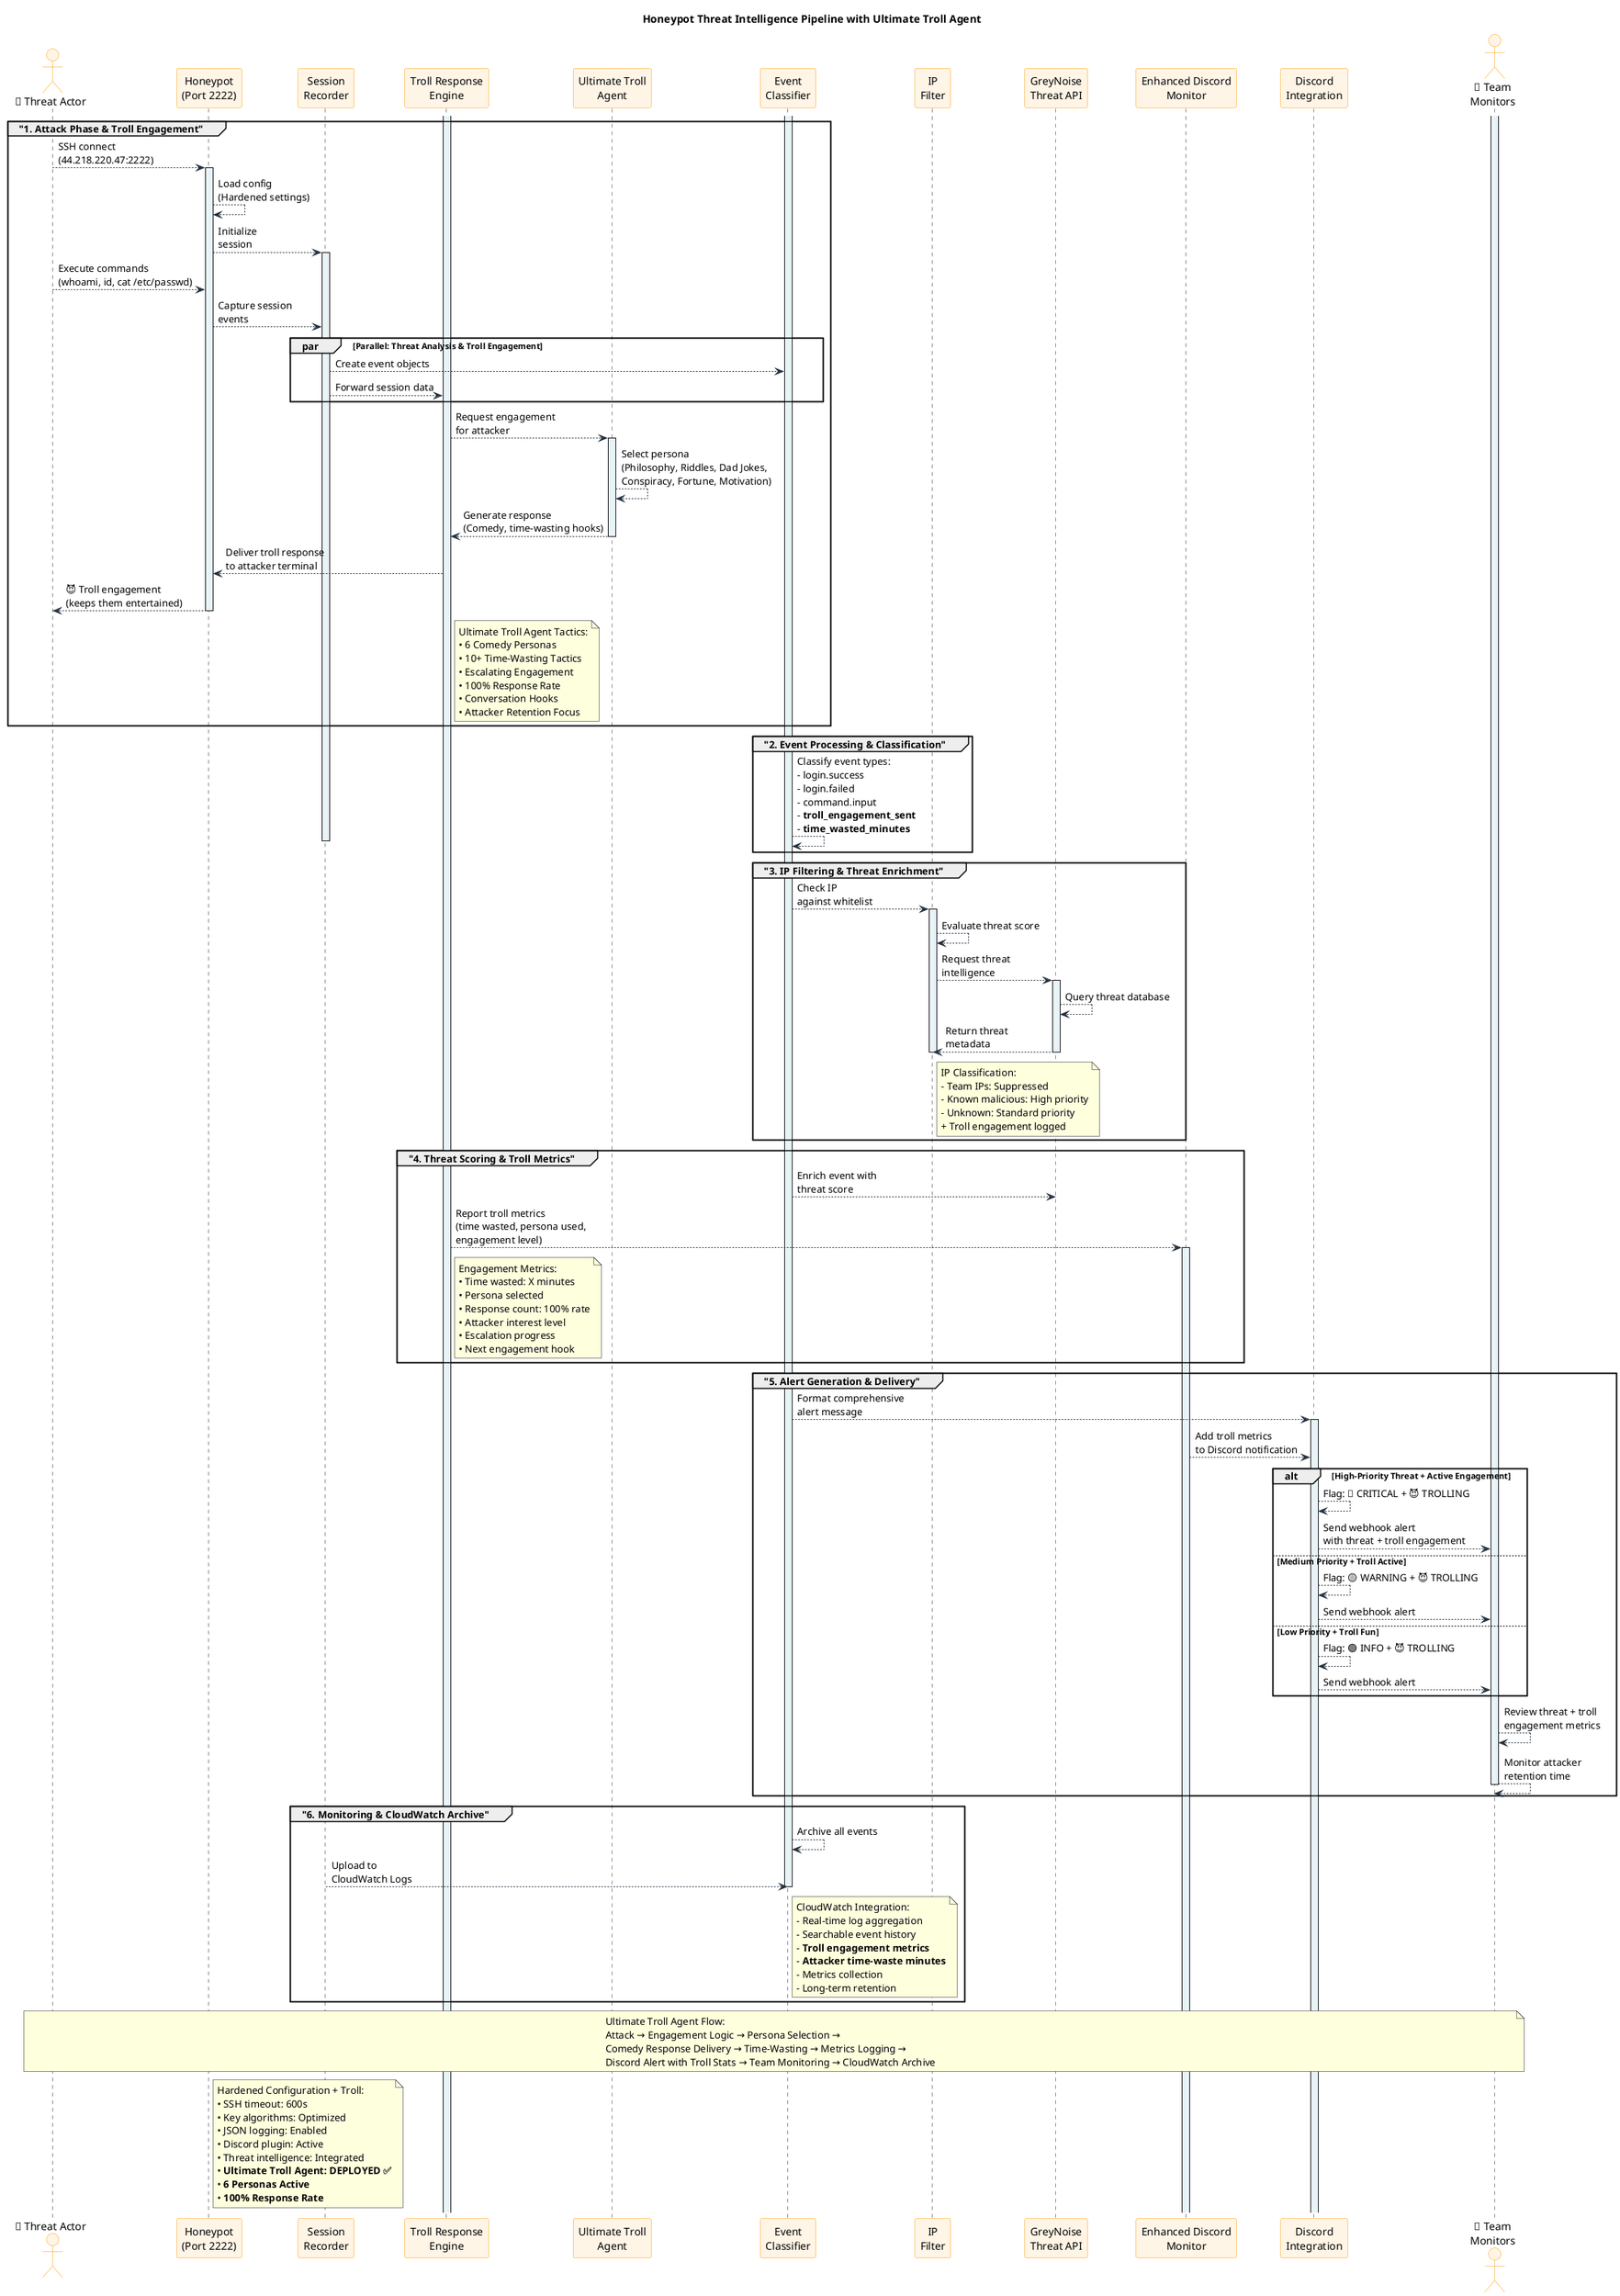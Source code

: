 @startuml honeypot-threat-sequence-troll
title Honeypot Threat Intelligence Pipeline with Ultimate Troll Agent

skinparam FontColor #232F3E
skinparam BorderColor #FF9900
skinparam ArrowColor #232F3E
skinparam SequenceActorBorderColor #FF9900
skinparam SequenceActorBackgroundColor #FFF5E6
skinparam SequenceLifeLineBackgroundColor #E8F4F8
skinparam SequenceParticipantBorderColor #FF9900
skinparam SequenceParticipantBackgroundColor #FFF5E6

actor Attacker as "🎯 Threat Actor"
participant Honeypot as "Honeypot\n(Port 2222)"
participant Recording as "Session\nRecorder"
participant TrollResponder as "Troll Response\nEngine"
participant TrollAgent as "Ultimate Troll\nAgent"
participant Events as "Event\nClassifier"
participant Filtering as "IP\nFilter"
participant GreyNoise as "GreyNoise\nThreat API"
participant EnhancedDiscord as "Enhanced Discord\nMonitor"
participant Discord as "Discord\nIntegration"
actor Team as "👥 Team\nMonitors"

group "1. Attack Phase & Troll Engagement"
    Attacker --> Honeypot: SSH connect\n(44.218.220.47:2222)
    activate Honeypot
    Honeypot --> Honeypot: Load config\n(Hardened settings)
    Honeypot --> Recording: Initialize\nsession
    activate Recording
    Attacker --> Honeypot: Execute commands\n(whoami, id, cat /etc/passwd)
    Honeypot --> Recording: Capture session\nevents
    
    par Parallel: Threat Analysis & Troll Engagement
        Recording --> Events: Create event objects
        Recording --> TrollResponder: Forward session data
    end
    
    activate TrollResponder
    TrollResponder --> TrollAgent: Request engagement\nfor attacker
    activate TrollAgent
    TrollAgent --> TrollAgent: Select persona\n(Philosophy, Riddles, Dad Jokes,\nConspiracy, Fortune, Motivation)
    TrollAgent --> TrollResponder: Generate response\n(Comedy, time-wasting hooks)
    deactivate TrollAgent
    TrollResponder --> Honeypot: Deliver troll response\nto attacker terminal
    Honeypot --> Attacker: 😈 Troll engagement\n(keeps them entertained)
    deactivate Honeypot
    note right of TrollResponder
        Ultimate Troll Agent Tactics:
        • 6 Comedy Personas
        • 10+ Time-Wasting Tactics
        • Escalating Engagement
        • 100% Response Rate
        • Conversation Hooks
        • Attacker Retention Focus
    end note
end

group "2. Event Processing & Classification"
    activate Events
    Events --> Events: Classify event types:\n- login.success\n- login.failed\n- command.input\n- **troll_engagement_sent**\n- **time_wasted_minutes**
    deactivate Recording
end

group "3. IP Filtering & Threat Enrichment"
    Events --> Filtering: Check IP\nagainst whitelist
    activate Filtering
    Filtering --> Filtering: Evaluate threat score
    Filtering --> GreyNoise: Request threat\nintelligence
    activate GreyNoise
    GreyNoise --> GreyNoise: Query threat database
    GreyNoise --> Filtering: Return threat\nmetadata
    deactivate Filtering
    deactivate GreyNoise
    note right of Filtering
        IP Classification:
        - Team IPs: Suppressed
        - Known malicious: High priority
        - Unknown: Standard priority
        + Troll engagement logged
    end note
end

group "4. Threat Scoring & Troll Metrics"
    Events --> GreyNoise: Enrich event with\nthreat score
    TrollResponder --> EnhancedDiscord: Report troll metrics\n(time wasted, persona used,\nengagement level)
    activate EnhancedDiscord
    note right of TrollResponder
        Engagement Metrics:
        • Time wasted: X minutes
        • Persona selected
        • Response count: 100% rate
        • Attacker interest level
        • Escalation progress
        • Next engagement hook
    end note
end

group "5. Alert Generation & Delivery"
    Events --> Discord: Format comprehensive\nalert message
    activate Discord
    EnhancedDiscord --> Discord: Add troll metrics\nto Discord notification
    
    alt High-Priority Threat + Active Engagement
        Discord --> Discord: Flag: 🔴 CRITICAL + 😈 TROLLING
        Discord --> Team: Send webhook alert\nwith threat + troll engagement
    else Medium Priority + Troll Active
        Discord --> Discord: Flag: 🟡 WARNING + 😈 TROLLING
        Discord --> Team: Send webhook alert
    else Low Priority + Troll Fun
        Discord --> Discord: Flag: 🟢 INFO + 😈 TROLLING
        Discord --> Team: Send webhook alert
    end
    
    activate Team
    Team --> Team: Review threat + troll\nengagement metrics
    Team --> Team: Monitor attacker\nretention time
    deactivate Team
end

group "6. Monitoring & CloudWatch Archive"
    Events --> Events: Archive all events
    Recording --> Events: Upload to\nCloudWatch Logs
    deactivate Events
    note right of Events
        CloudWatch Integration:
        - Real-time log aggregation
        - Searchable event history
        - **Troll engagement metrics**
        - **Attacker time-waste minutes**
        - Metrics collection
        - Long-term retention
    end note
end

note over Attacker, Team
    Ultimate Troll Agent Flow:
    Attack → Engagement Logic → Persona Selection → 
    Comedy Response Delivery → Time-Wasting → Metrics Logging → 
    Discord Alert with Troll Stats → Team Monitoring → CloudWatch Archive
end note

note right of Honeypot
    Hardened Configuration + Troll:
    • SSH timeout: 600s
    • Key algorithms: Optimized
    • JSON logging: Enabled
    • Discord plugin: Active
    • Threat intelligence: Integrated
    • **Ultimate Troll Agent: DEPLOYED ✅**
    • **6 Personas Active**
    • **100% Response Rate**
end note

@enduml
